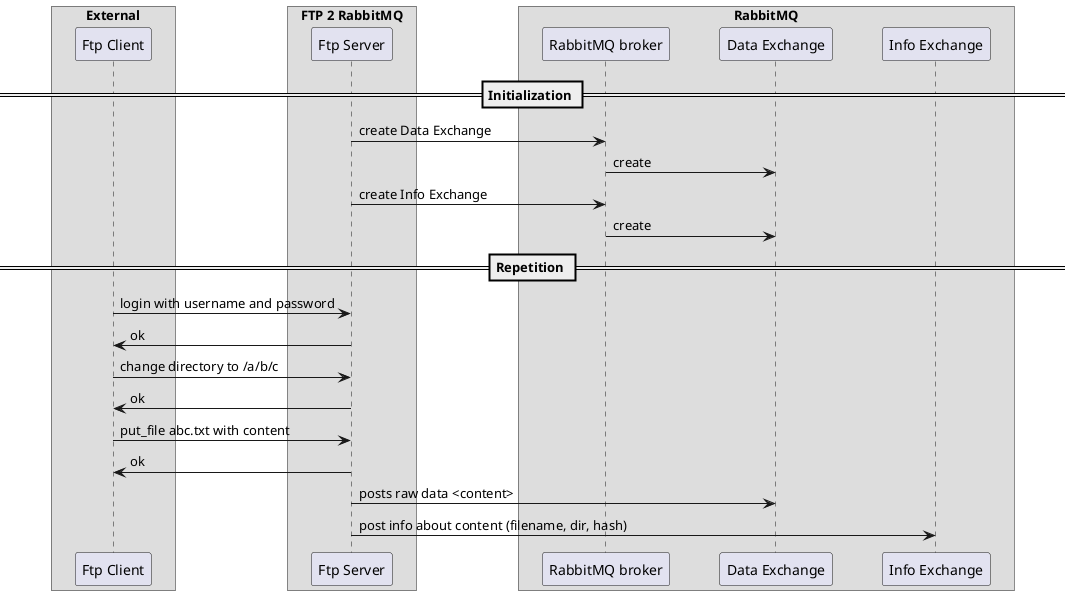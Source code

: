 @startuml

skinparam ParticipantPadding 20
skinparam BoxPadding 50

box "External"
    participant "Ftp Client" as FC
end box
box "FTP 2 RabbitMQ"
    participant "Ftp Server" as FS
end box
box "RabbitMQ"
    participant "RabbitMQ broker" as RMQ
    participant "Data Exchange" as DE
    participant "Info Exchange" as IE
end box

== Initialization ==

FS -> RMQ: create Data Exchange
DE <- RMQ: create

FS -> RMQ: create Info Exchange
DE <- RMQ: create

== Repetition ==

FC -> FS: login with username and password
FC <- FS: ok

FC -> FS: change directory to /a/b/c
FC <- FS: ok

FC -> FS: put_file abc.txt with content
FC <- FS: ok

FS -> DE: posts raw data <content>

FS -> IE: post info about content (filename, dir, hash)

@enduml
